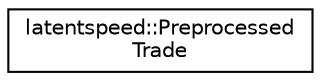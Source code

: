 digraph "Graphical Class Hierarchy"
{
 // LATEX_PDF_SIZE
  edge [fontname="Helvetica",fontsize="10",labelfontname="Helvetica",labelfontsize="10"];
  node [fontname="Helvetica",fontsize="10",shape=record];
  rankdir="LR";
  Node0 [label="latentspeed::Preprocessed\lTrade",height=0.2,width=0.4,color="black", fillcolor="white", style="filled",URL="$structlatentspeed_1_1PreprocessedTrade.html",tooltip="Preprocessed trade data from market data pipeline."];
}

